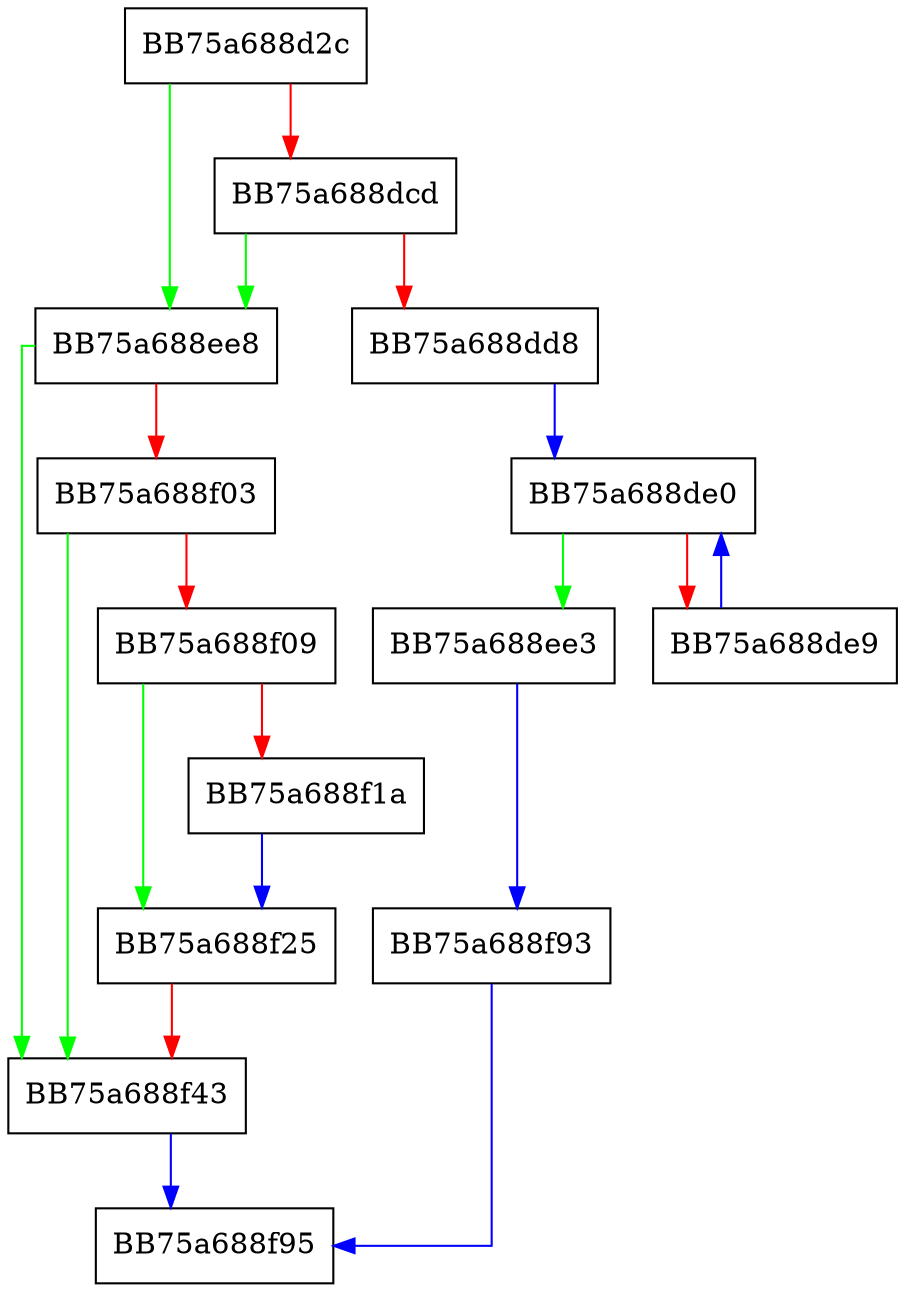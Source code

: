 digraph ReadCpuRegisters {
  node [shape="box"];
  graph [splines=ortho];
  BB75a688d2c -> BB75a688ee8 [color="green"];
  BB75a688d2c -> BB75a688dcd [color="red"];
  BB75a688dcd -> BB75a688ee8 [color="green"];
  BB75a688dcd -> BB75a688dd8 [color="red"];
  BB75a688dd8 -> BB75a688de0 [color="blue"];
  BB75a688de0 -> BB75a688ee3 [color="green"];
  BB75a688de0 -> BB75a688de9 [color="red"];
  BB75a688de9 -> BB75a688de0 [color="blue"];
  BB75a688ee3 -> BB75a688f93 [color="blue"];
  BB75a688ee8 -> BB75a688f43 [color="green"];
  BB75a688ee8 -> BB75a688f03 [color="red"];
  BB75a688f03 -> BB75a688f43 [color="green"];
  BB75a688f03 -> BB75a688f09 [color="red"];
  BB75a688f09 -> BB75a688f25 [color="green"];
  BB75a688f09 -> BB75a688f1a [color="red"];
  BB75a688f1a -> BB75a688f25 [color="blue"];
  BB75a688f25 -> BB75a688f43 [color="red"];
  BB75a688f43 -> BB75a688f95 [color="blue"];
  BB75a688f93 -> BB75a688f95 [color="blue"];
}